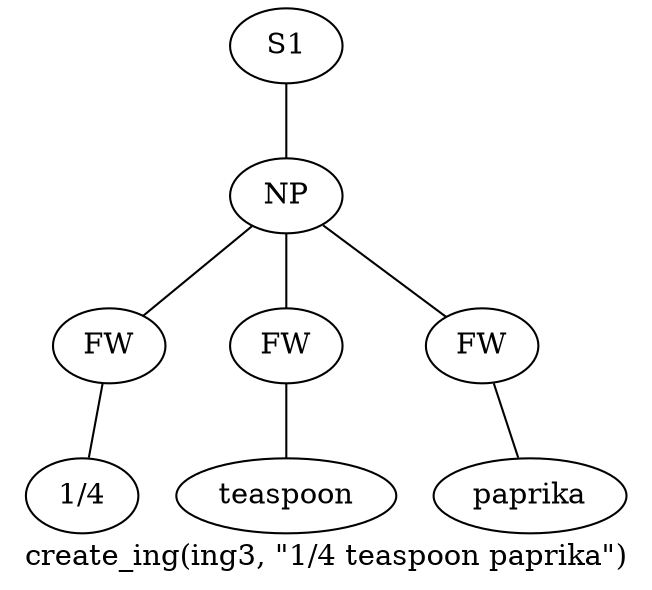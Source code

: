graph SyntaxGraph {
	label = "create_ing(ing3, \"1/4 teaspoon paprika\")";
	Node0 [label="S1"];
	Node1 [label="NP"];
	Node2 [label="FW"];
	Node3 [label="1/4"];
	Node4 [label="FW"];
	Node5 [label="teaspoon"];
	Node6 [label="FW"];
	Node7 [label="paprika"];

	Node0 -- Node1;
	Node1 -- Node2;
	Node1 -- Node4;
	Node1 -- Node6;
	Node2 -- Node3;
	Node4 -- Node5;
	Node6 -- Node7;
}